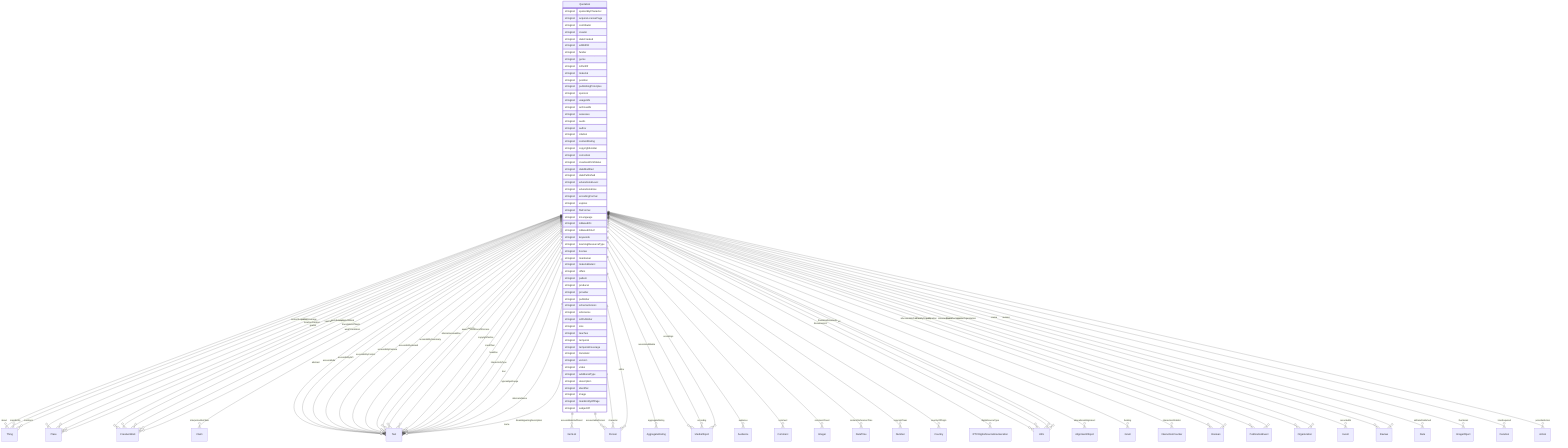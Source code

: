 erDiagram
Quotation {
    stringList spokenByCharacter  
    stringList acquireLicensePage  
    stringList contributor  
    stringList creator  
    stringList dateCreated  
    stringList editEIDR  
    stringList funder  
    stringList genre  
    stringList isPartOf  
    stringList material  
    stringList position  
    stringList publishingPrinciples  
    stringList sponsor  
    stringList usageInfo  
    stringList archivedAt  
    stringList assesses  
    stringList audio  
    stringList author  
    stringList citation  
    stringList contentRating  
    stringList copyrightHolder  
    stringList correction  
    stringList creativeWorkStatus  
    stringList dateModified  
    stringList datePublished  
    stringList educationalLevel  
    stringList educationalUse  
    stringList encodingFormat  
    stringList expires  
    stringList fileFormat  
    stringList inLanguage  
    stringList isBasedOn  
    stringList isBasedOnUrl  
    stringList keywords  
    stringList learningResourceType  
    stringList license  
    stringList maintainer  
    stringList materialExtent  
    stringList offers  
    stringList pattern  
    stringList producer  
    stringList provider  
    stringList publisher  
    stringList schemaVersion  
    stringList sdLicense  
    stringList sdPublisher  
    stringList size  
    stringList teaches  
    stringList temporal  
    stringList temporalCoverage  
    stringList translator  
    stringList version  
    stringList video  
    stringList additionalType  
    stringList description  
    stringList identifier  
    stringList image  
    stringList mainEntityOfPage  
    stringList subjectOf  
}

Quotation ||--}o Thing : "about"
Quotation ||--}o Place : "contentLocation"
Quotation ||--}o CreativeWork : "hasPart"
Quotation ||--}o Claim : "interpretedAsClaim"
Quotation ||--}o Thing : "mainEntity"
Quotation ||--}o Place : "spatialCoverage"
Quotation ||--}o CreativeWork : "workExample"
Quotation ||--}o Text : "abstract"
Quotation ||--}o Text : "accessMode"
Quotation ||--}o ItemList : "accessModeSufficient"
Quotation ||--}o Text : "accessibilityAPI"
Quotation ||--}o Text : "accessibilityControl"
Quotation ||--}o Text : "accessibilityFeature"
Quotation ||--}o Text : "accessibilityHazard"
Quotation ||--}o Text : "accessibilitySummary"
Quotation ||--}o Person : "accountablePerson"
Quotation ||--}o AggregateRating : "aggregateRating"
Quotation ||--}o Text : "alternativeHeadline"
Quotation ||--}o MediaObject : "associatedMedia"
Quotation ||--}o Audience : "audience"
Quotation ||--}o Text : "award"
Quotation ||--}o Text : "awards"
Quotation ||--}o Person : "character"
Quotation ||--}o Comment : "comment"
Quotation ||--}o Integer : "commentCount"
Quotation ||--}o Text : "conditionsOfAccess"
Quotation ||--}o DateTime : "contentReferenceTime"
Quotation ||--}o Text : "copyrightNotice"
Quotation ||--}o Number : "copyrightYear"
Quotation ||--}o Country : "countryOfOrigin"
Quotation ||--}o Text : "creditText"
Quotation ||--}o IPTCDigitalSourceEnumeration : "digitalSourceType"
Quotation ||--}o URL : "discussionUrl"
Quotation ||--}o Person : "editor"
Quotation ||--}o AlignmentObject : "educationalAlignment"
Quotation ||--}o MediaObject : "encoding"
Quotation ||--}o MediaObject : "encodings"
Quotation ||--}o CreativeWork : "exampleOfWork"
Quotation ||--}o Grant : "funding"
Quotation ||--}o Text : "headline"
Quotation ||--}o InteractionCounter : "interactionStatistic"
Quotation ||--}o Text : "interactivityType"
Quotation ||--}o Boolean : "isAccessibleForFree"
Quotation ||--}o Boolean : "isFamilyFriendly"
Quotation ||--}o Place : "locationCreated"
Quotation ||--}o Thing : "mentions"
Quotation ||--}o PublicationEvent : "publication"
Quotation ||--}o Organization : "publisherImprint"
Quotation ||--}o Event : "recordedAt"
Quotation ||--}o PublicationEvent : "releasedEvent"
Quotation ||--}o Review : "review"
Quotation ||--}o Review : "reviews"
Quotation ||--}o Date : "sdDatePublished"
Quotation ||--}o Organization : "sourceOrganization"
Quotation ||--}o Place : "spatial"
Quotation ||--}o Text : "text"
Quotation ||--}o ImageObject : "thumbnail"
Quotation ||--}o URL : "thumbnailUrl"
Quotation ||--}o Duration : "timeRequired"
Quotation ||--}o CreativeWork : "translationOfWork"
Quotation ||--}o Text : "typicalAgeRange"
Quotation ||--}o CreativeWork : "workTranslation"
Quotation ||--}o Text : "alternateName"
Quotation ||--}o Text : "disambiguatingDescription"
Quotation ||--}o Text : "name"
Quotation ||--}o URL : "sameAs"
Quotation ||--}o Action : "potentialAction"
Quotation ||--}o URL : "url"